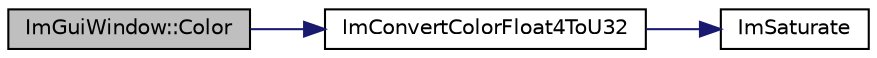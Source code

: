 digraph "ImGuiWindow::Color"
{
 // INTERACTIVE_SVG=YES
  edge [fontname="Helvetica",fontsize="10",labelfontname="Helvetica",labelfontsize="10"];
  node [fontname="Helvetica",fontsize="10",shape=record];
  rankdir="LR";
  Node1 [label="ImGuiWindow::Color",height=0.2,width=0.4,color="black", fillcolor="grey75", style="filled" fontcolor="black"];
  Node1 -> Node2 [color="midnightblue",fontsize="10",style="solid",fontname="Helvetica"];
  Node2 [label="ImConvertColorFloat4ToU32",height=0.2,width=0.4,color="black", fillcolor="white", style="filled",URL="$imgui_8cpp.html#a81e5cf9c5829b5dafb80c17bd00db909"];
  Node2 -> Node3 [color="midnightblue",fontsize="10",style="solid",fontname="Helvetica"];
  Node3 [label="ImSaturate",height=0.2,width=0.4,color="black", fillcolor="white", style="filled",URL="$imgui_8cpp.html#acab424daf09fa4cb151b56403d8afcae"];
}
